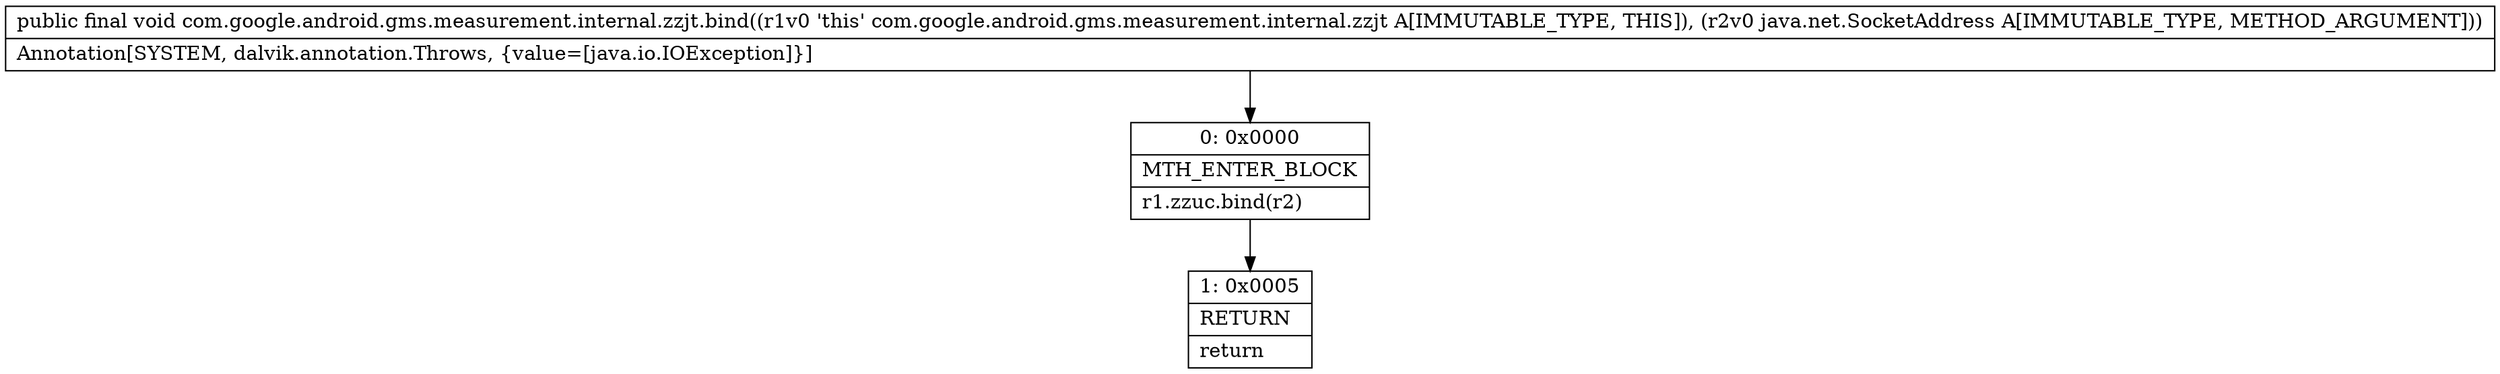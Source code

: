 digraph "CFG forcom.google.android.gms.measurement.internal.zzjt.bind(Ljava\/net\/SocketAddress;)V" {
Node_0 [shape=record,label="{0\:\ 0x0000|MTH_ENTER_BLOCK\l|r1.zzuc.bind(r2)\l}"];
Node_1 [shape=record,label="{1\:\ 0x0005|RETURN\l|return\l}"];
MethodNode[shape=record,label="{public final void com.google.android.gms.measurement.internal.zzjt.bind((r1v0 'this' com.google.android.gms.measurement.internal.zzjt A[IMMUTABLE_TYPE, THIS]), (r2v0 java.net.SocketAddress A[IMMUTABLE_TYPE, METHOD_ARGUMENT]))  | Annotation[SYSTEM, dalvik.annotation.Throws, \{value=[java.io.IOException]\}]\l}"];
MethodNode -> Node_0;
Node_0 -> Node_1;
}

